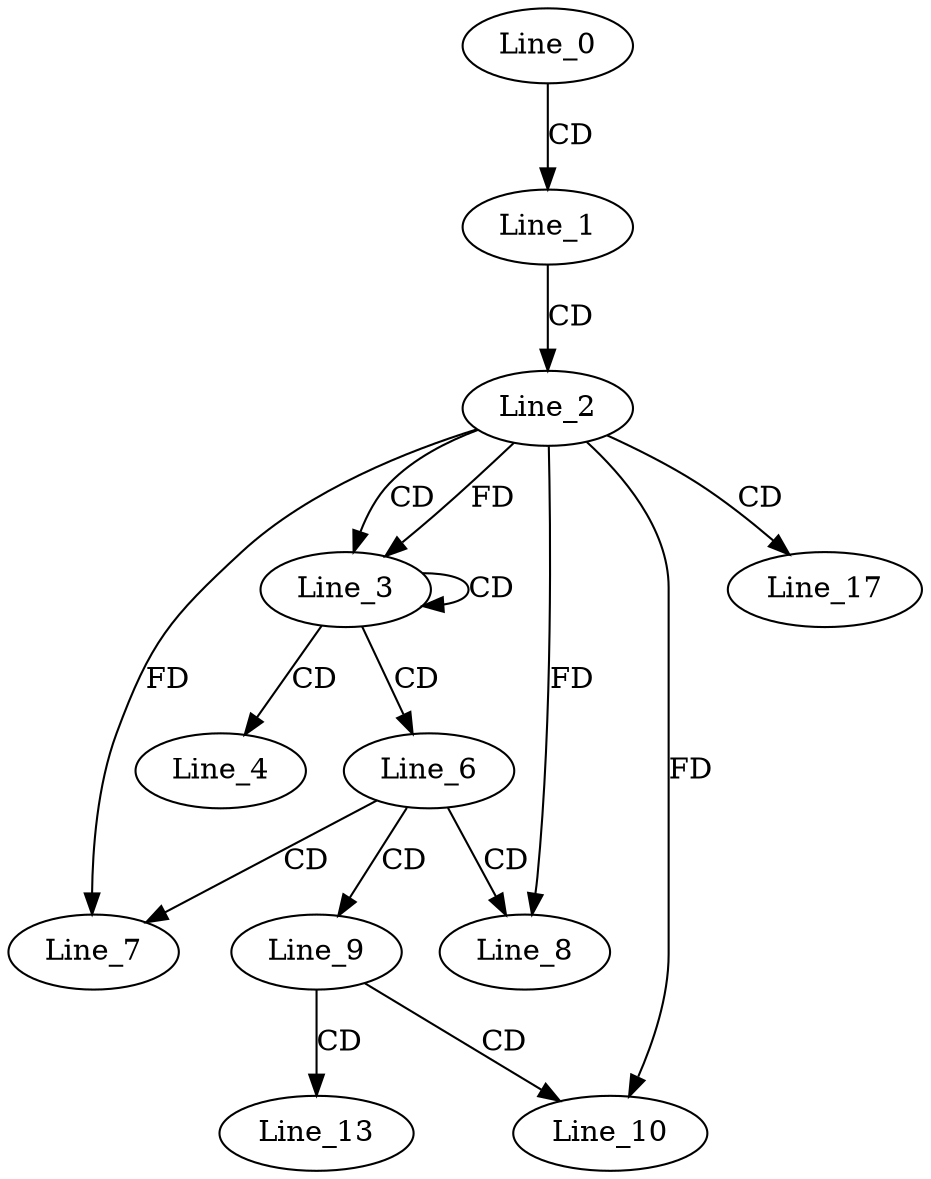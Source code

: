 digraph G {
  Line_0;
  Line_1;
  Line_2;
  Line_3;
  Line_3;
  Line_4;
  Line_6;
  Line_7;
  Line_8;
  Line_9;
  Line_10;
  Line_13;
  Line_17;
  Line_0 -> Line_1 [ label="CD" ];
  Line_1 -> Line_2 [ label="CD" ];
  Line_2 -> Line_3 [ label="CD" ];
  Line_3 -> Line_3 [ label="CD" ];
  Line_2 -> Line_3 [ label="FD" ];
  Line_3 -> Line_4 [ label="CD" ];
  Line_3 -> Line_6 [ label="CD" ];
  Line_6 -> Line_7 [ label="CD" ];
  Line_2 -> Line_7 [ label="FD" ];
  Line_6 -> Line_8 [ label="CD" ];
  Line_2 -> Line_8 [ label="FD" ];
  Line_6 -> Line_9 [ label="CD" ];
  Line_9 -> Line_10 [ label="CD" ];
  Line_2 -> Line_10 [ label="FD" ];
  Line_9 -> Line_13 [ label="CD" ];
  Line_2 -> Line_17 [ label="CD" ];
}
